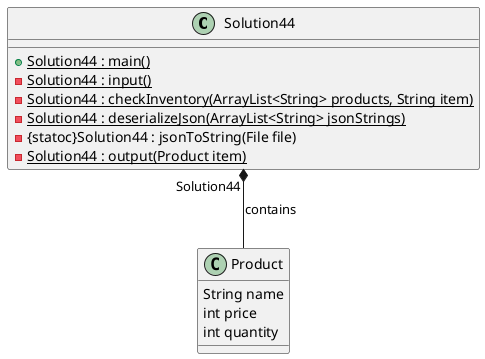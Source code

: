 @startuml
'https://plantuml.com/sequence-diagram

class Solution44
{
    +{static}Solution44 : main()
    -{static}Solution44 : input()
    -{static}Solution44 : checkInventory(ArrayList<String> products, String item)
    -{static}Solution44 : deserializeJson(ArrayList<String> jsonStrings)
    -{statoc}Solution44 : jsonToString(File file)
    -{static}Solution44 : output(Product item)
}

class Product
{
    String name
    int price
    int quantity



}

Solution44 "Solution44" *-- Product: contains


@enduml